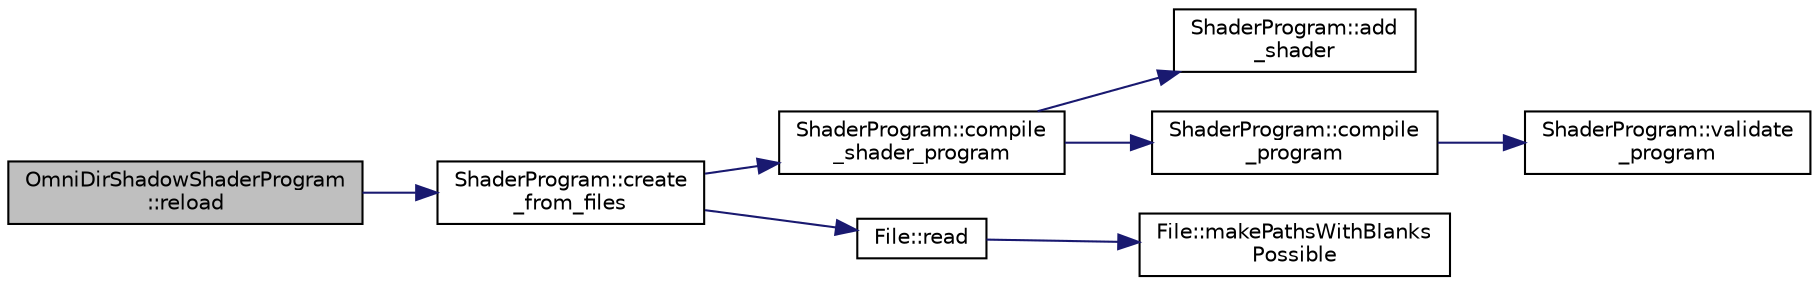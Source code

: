 digraph "OmniDirShadowShaderProgram::reload"
{
 // INTERACTIVE_SVG=YES
 // LATEX_PDF_SIZE
  bgcolor="transparent";
  edge [fontname="Helvetica",fontsize="10",labelfontname="Helvetica",labelfontsize="10"];
  node [fontname="Helvetica",fontsize="10",shape=record];
  rankdir="LR";
  Node1 [label="OmniDirShadowShaderProgram\l::reload",height=0.2,width=0.4,color="black", fillcolor="grey75", style="filled", fontcolor="black",tooltip=" "];
  Node1 -> Node2 [color="midnightblue",fontsize="10",style="solid"];
  Node2 [label="ShaderProgram::create\l_from_files",height=0.2,width=0.4,color="black",URL="$d8/dc4/class_shader_program.html#a48a0e4ccb3bf50c5b756d07d5dfe9704",tooltip=" "];
  Node2 -> Node3 [color="midnightblue",fontsize="10",style="solid"];
  Node3 [label="ShaderProgram::compile\l_shader_program",height=0.2,width=0.4,color="black",URL="$d8/dc4/class_shader_program.html#a2d67cddbba2b72438f02cf193462c704",tooltip=" "];
  Node3 -> Node4 [color="midnightblue",fontsize="10",style="solid"];
  Node4 [label="ShaderProgram::add\l_shader",height=0.2,width=0.4,color="black",URL="$d8/dc4/class_shader_program.html#a9f24b6b1c89247c51506cae4fc7d6086",tooltip=" "];
  Node3 -> Node5 [color="midnightblue",fontsize="10",style="solid"];
  Node5 [label="ShaderProgram::compile\l_program",height=0.2,width=0.4,color="black",URL="$d8/dc4/class_shader_program.html#a7b921b13eb3190848960a9347148c5f5",tooltip=" "];
  Node5 -> Node6 [color="midnightblue",fontsize="10",style="solid"];
  Node6 [label="ShaderProgram::validate\l_program",height=0.2,width=0.4,color="black",URL="$d8/dc4/class_shader_program.html#a6cadcf193ab6170f965a466b183ebc94",tooltip=" "];
  Node2 -> Node7 [color="midnightblue",fontsize="10",style="solid"];
  Node7 [label="File::read",height=0.2,width=0.4,color="black",URL="$d1/d31/class_file.html#a45badf982efdf5f4b3a74053948e342e",tooltip=" "];
  Node7 -> Node8 [color="midnightblue",fontsize="10",style="solid"];
  Node8 [label="File::makePathsWithBlanks\lPossible",height=0.2,width=0.4,color="black",URL="$d1/d31/class_file.html#aa167ad718e978abc1b342167ea2b8409",tooltip=" "];
}

